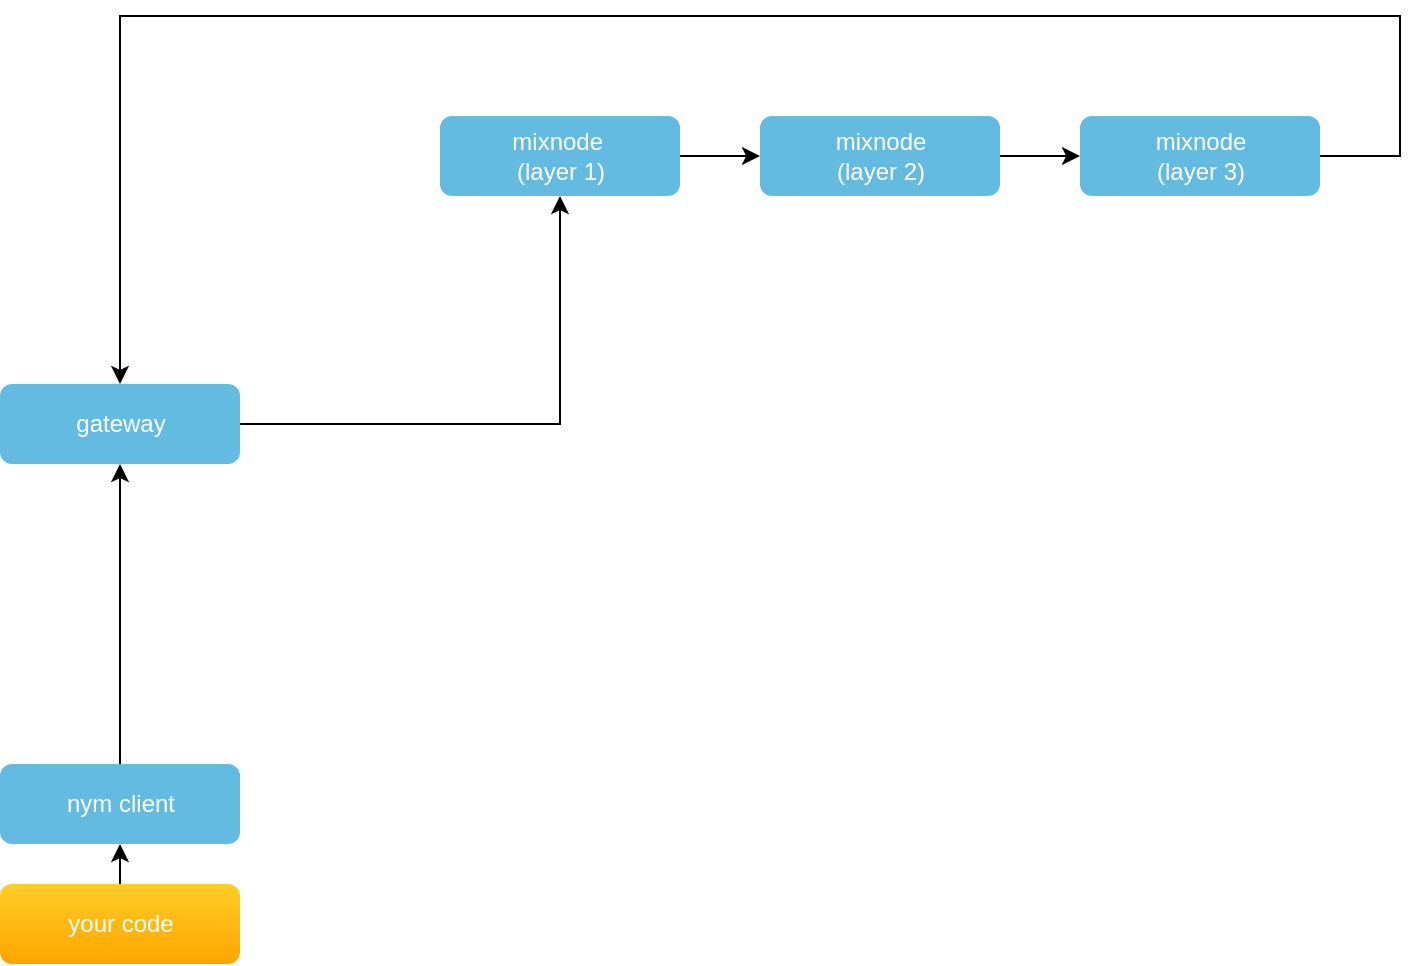 <mxfile>
    <diagram id="6a731a19-8d31-9384-78a2-239565b7b9f0" name="Page-1">
        <mxGraphModel dx="905" dy="673" grid="1" gridSize="10" guides="1" tooltips="1" connect="1" arrows="1" fold="1" page="1" pageScale="1" pageWidth="1169" pageHeight="827" background="#ffffff" math="0" shadow="0">
            <root>
                <mxCell id="0"/>
                <mxCell id="1" parent="0"/>
                <mxCell id="1397" style="edgeStyle=orthogonalEdgeStyle;rounded=0;orthogonalLoop=1;jettySize=auto;html=1;exitX=1;exitY=0.5;exitDx=0;exitDy=0;entryX=0.5;entryY=1;entryDx=0;entryDy=0;" edge="1" parent="1" source="iYXQ7Nyt1rIkLqZsySKX-1545" target="1394">
                    <mxGeometry relative="1" as="geometry"/>
                </mxCell>
                <mxCell id="iYXQ7Nyt1rIkLqZsySKX-1545" value="gateway" style="rounded=1;fillColor=#64BBE2;strokeColor=none;strokeWidth=3;shadow=0;html=1;fontColor=#FFFFFF;" parent="1" vertex="1">
                    <mxGeometry x="60" y="414" width="120" height="40" as="geometry"/>
                </mxCell>
                <mxCell id="1393" style="edgeStyle=orthogonalEdgeStyle;rounded=0;orthogonalLoop=1;jettySize=auto;html=1;exitX=0.5;exitY=0;exitDx=0;exitDy=0;entryX=0.5;entryY=1;entryDx=0;entryDy=0;" parent="1" source="iYXQ7Nyt1rIkLqZsySKX-1555" target="iYXQ7Nyt1rIkLqZsySKX-1545" edge="1">
                    <mxGeometry relative="1" as="geometry"/>
                </mxCell>
                <mxCell id="iYXQ7Nyt1rIkLqZsySKX-1555" value="nym client" style="rounded=1;fillColor=#64BBE2;strokeColor=none;strokeWidth=3;shadow=0;html=1;fontColor=#FFFFFF;" parent="1" vertex="1">
                    <mxGeometry x="60" y="604" width="120" height="40" as="geometry"/>
                </mxCell>
                <mxCell id="1392" style="edgeStyle=orthogonalEdgeStyle;rounded=0;orthogonalLoop=1;jettySize=auto;html=1;exitX=0.5;exitY=0;exitDx=0;exitDy=0;entryX=0.5;entryY=1;entryDx=0;entryDy=0;" parent="1" source="iYXQ7Nyt1rIkLqZsySKX-1557" target="iYXQ7Nyt1rIkLqZsySKX-1555" edge="1">
                    <mxGeometry relative="1" as="geometry"/>
                </mxCell>
                <mxCell id="iYXQ7Nyt1rIkLqZsySKX-1557" value="your code" style="rounded=1;fillColor=#ffcd28;strokeColor=none;strokeWidth=3;shadow=0;html=1;gradientColor=#ffa500;fontColor=#FFFFFF;" parent="1" vertex="1">
                    <mxGeometry x="60" y="664" width="120" height="40" as="geometry"/>
                </mxCell>
                <mxCell id="1398" style="edgeStyle=orthogonalEdgeStyle;rounded=0;orthogonalLoop=1;jettySize=auto;html=1;exitX=1;exitY=0.5;exitDx=0;exitDy=0;entryX=0;entryY=0.5;entryDx=0;entryDy=0;" edge="1" parent="1" source="1394" target="1395">
                    <mxGeometry relative="1" as="geometry"/>
                </mxCell>
                <mxCell id="1394" value="mixnode&amp;nbsp;&lt;br&gt;(layer 1)" style="rounded=1;fillColor=#64BBE2;strokeColor=none;strokeWidth=3;shadow=0;html=1;fontColor=#FFFFFF;" vertex="1" parent="1">
                    <mxGeometry x="280" y="280" width="120" height="40" as="geometry"/>
                </mxCell>
                <mxCell id="1401" style="edgeStyle=orthogonalEdgeStyle;rounded=0;orthogonalLoop=1;jettySize=auto;html=1;" edge="1" parent="1" source="1395" target="1396">
                    <mxGeometry relative="1" as="geometry"/>
                </mxCell>
                <mxCell id="1395" value="mixnode&lt;br&gt;(layer 2)" style="rounded=1;fillColor=#64BBE2;strokeColor=none;strokeWidth=3;shadow=0;html=1;fontColor=#FFFFFF;" vertex="1" parent="1">
                    <mxGeometry x="440" y="280" width="120" height="40" as="geometry"/>
                </mxCell>
                <mxCell id="1402" style="edgeStyle=orthogonalEdgeStyle;rounded=0;orthogonalLoop=1;jettySize=auto;html=1;exitX=1;exitY=0.5;exitDx=0;exitDy=0;entryX=0.5;entryY=0;entryDx=0;entryDy=0;" edge="1" parent="1" source="1396" target="iYXQ7Nyt1rIkLqZsySKX-1545">
                    <mxGeometry relative="1" as="geometry">
                        <Array as="points">
                            <mxPoint x="760" y="300"/>
                            <mxPoint x="760" y="230"/>
                            <mxPoint x="120" y="230"/>
                        </Array>
                    </mxGeometry>
                </mxCell>
                <mxCell id="1396" value="mixnode&lt;br&gt;(layer 3)" style="rounded=1;fillColor=#64BBE2;strokeColor=none;strokeWidth=3;shadow=0;html=1;fontColor=#FFFFFF;" vertex="1" parent="1">
                    <mxGeometry x="600" y="280" width="120" height="40" as="geometry"/>
                </mxCell>
            </root>
        </mxGraphModel>
    </diagram>
</mxfile>